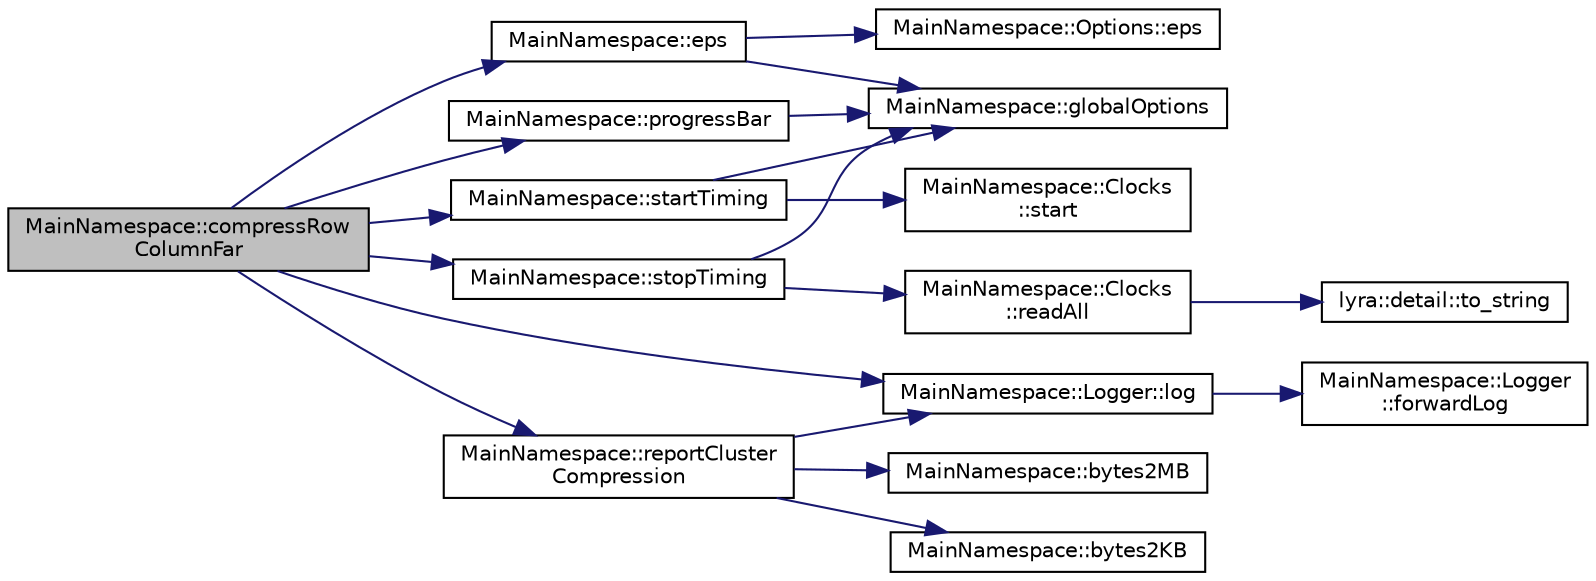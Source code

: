 digraph "MainNamespace::compressRowColumnFar"
{
 // INTERACTIVE_SVG=YES
 // LATEX_PDF_SIZE
  edge [fontname="Helvetica",fontsize="10",labelfontname="Helvetica",labelfontsize="10"];
  node [fontname="Helvetica",fontsize="10",shape=record];
  rankdir="LR";
  Node1 [label="MainNamespace::compressRow\lColumnFar",height=0.2,width=0.4,color="black", fillcolor="grey75", style="filled", fontcolor="black",tooltip=" "];
  Node1 -> Node2 [color="midnightblue",fontsize="10",style="solid",fontname="Helvetica"];
  Node2 [label="MainNamespace::eps",height=0.2,width=0.4,color="black", fillcolor="white", style="filled",URL="$namespace_main_namespace.html#a4e7ea1c2ee502be36c9be19ea1c5ada3",tooltip=" "];
  Node2 -> Node3 [color="midnightblue",fontsize="10",style="solid",fontname="Helvetica"];
  Node3 [label="MainNamespace::Options::eps",height=0.2,width=0.4,color="black", fillcolor="white", style="filled",URL="$struct_main_namespace_1_1_options.html#ad8a5dac97faa38719a378d695f4c3b6b",tooltip=" "];
  Node2 -> Node4 [color="midnightblue",fontsize="10",style="solid",fontname="Helvetica"];
  Node4 [label="MainNamespace::globalOptions",height=0.2,width=0.4,color="black", fillcolor="white", style="filled",URL="$namespace_main_namespace.html#a6fd76e14adc7d23a9822334cb389b369",tooltip=" "];
  Node1 -> Node5 [color="midnightblue",fontsize="10",style="solid",fontname="Helvetica"];
  Node5 [label="MainNamespace::Logger::log",height=0.2,width=0.4,color="black", fillcolor="white", style="filled",URL="$namespace_main_namespace_1_1_logger.html#afbb4cc2d8b498e71fcb228f0da8309a1",tooltip=" "];
  Node5 -> Node6 [color="midnightblue",fontsize="10",style="solid",fontname="Helvetica"];
  Node6 [label="MainNamespace::Logger\l::forwardLog",height=0.2,width=0.4,color="black", fillcolor="white", style="filled",URL="$namespace_main_namespace_1_1_logger.html#af052b0198f333fca77f0837a511ec7f7",tooltip=" "];
  Node1 -> Node7 [color="midnightblue",fontsize="10",style="solid",fontname="Helvetica"];
  Node7 [label="MainNamespace::progressBar",height=0.2,width=0.4,color="black", fillcolor="white", style="filled",URL="$namespace_main_namespace.html#a81be07be2d5cb2aa7737c9551518e82b",tooltip=" "];
  Node7 -> Node4 [color="midnightblue",fontsize="10",style="solid",fontname="Helvetica"];
  Node1 -> Node8 [color="midnightblue",fontsize="10",style="solid",fontname="Helvetica"];
  Node8 [label="MainNamespace::reportCluster\lCompression",height=0.2,width=0.4,color="black", fillcolor="white", style="filled",URL="$namespace_main_namespace.html#a616c9a4091e842c4469e1ceffc02b864",tooltip=" "];
  Node8 -> Node9 [color="midnightblue",fontsize="10",style="solid",fontname="Helvetica"];
  Node9 [label="MainNamespace::bytes2KB",height=0.2,width=0.4,color="black", fillcolor="white", style="filled",URL="$namespace_main_namespace.html#a676f5efd45b0c88c4ef129b59e69ac71",tooltip=" "];
  Node8 -> Node10 [color="midnightblue",fontsize="10",style="solid",fontname="Helvetica"];
  Node10 [label="MainNamespace::bytes2MB",height=0.2,width=0.4,color="black", fillcolor="white", style="filled",URL="$namespace_main_namespace.html#a8b635a657e6b53278f8c3df8f0f4dd7e",tooltip=" "];
  Node8 -> Node5 [color="midnightblue",fontsize="10",style="solid",fontname="Helvetica"];
  Node1 -> Node11 [color="midnightblue",fontsize="10",style="solid",fontname="Helvetica"];
  Node11 [label="MainNamespace::startTiming",height=0.2,width=0.4,color="black", fillcolor="white", style="filled",URL="$namespace_main_namespace.html#a29e3c10e67bcebfcf74b31964747e0d8",tooltip=" "];
  Node11 -> Node4 [color="midnightblue",fontsize="10",style="solid",fontname="Helvetica"];
  Node11 -> Node12 [color="midnightblue",fontsize="10",style="solid",fontname="Helvetica"];
  Node12 [label="MainNamespace::Clocks\l::start",height=0.2,width=0.4,color="black", fillcolor="white", style="filled",URL="$class_main_namespace_1_1_clocks.html#a0a4ef648fba7c4c6765db19c6a4a6c46",tooltip=" "];
  Node1 -> Node13 [color="midnightblue",fontsize="10",style="solid",fontname="Helvetica"];
  Node13 [label="MainNamespace::stopTiming",height=0.2,width=0.4,color="black", fillcolor="white", style="filled",URL="$namespace_main_namespace.html#a03589b500835850f32276c9983678dc8",tooltip=" "];
  Node13 -> Node4 [color="midnightblue",fontsize="10",style="solid",fontname="Helvetica"];
  Node13 -> Node14 [color="midnightblue",fontsize="10",style="solid",fontname="Helvetica"];
  Node14 [label="MainNamespace::Clocks\l::readAll",height=0.2,width=0.4,color="black", fillcolor="white", style="filled",URL="$class_main_namespace_1_1_clocks.html#ae0f6374bfcfdbb939449238eabb488ab",tooltip=" "];
  Node14 -> Node15 [color="midnightblue",fontsize="10",style="solid",fontname="Helvetica"];
  Node15 [label="lyra::detail::to_string",height=0.2,width=0.4,color="black", fillcolor="white", style="filled",URL="$namespacelyra_1_1detail.html#ae65bbfceff11344e7ae2b7f28bebcdb7",tooltip=" "];
}
